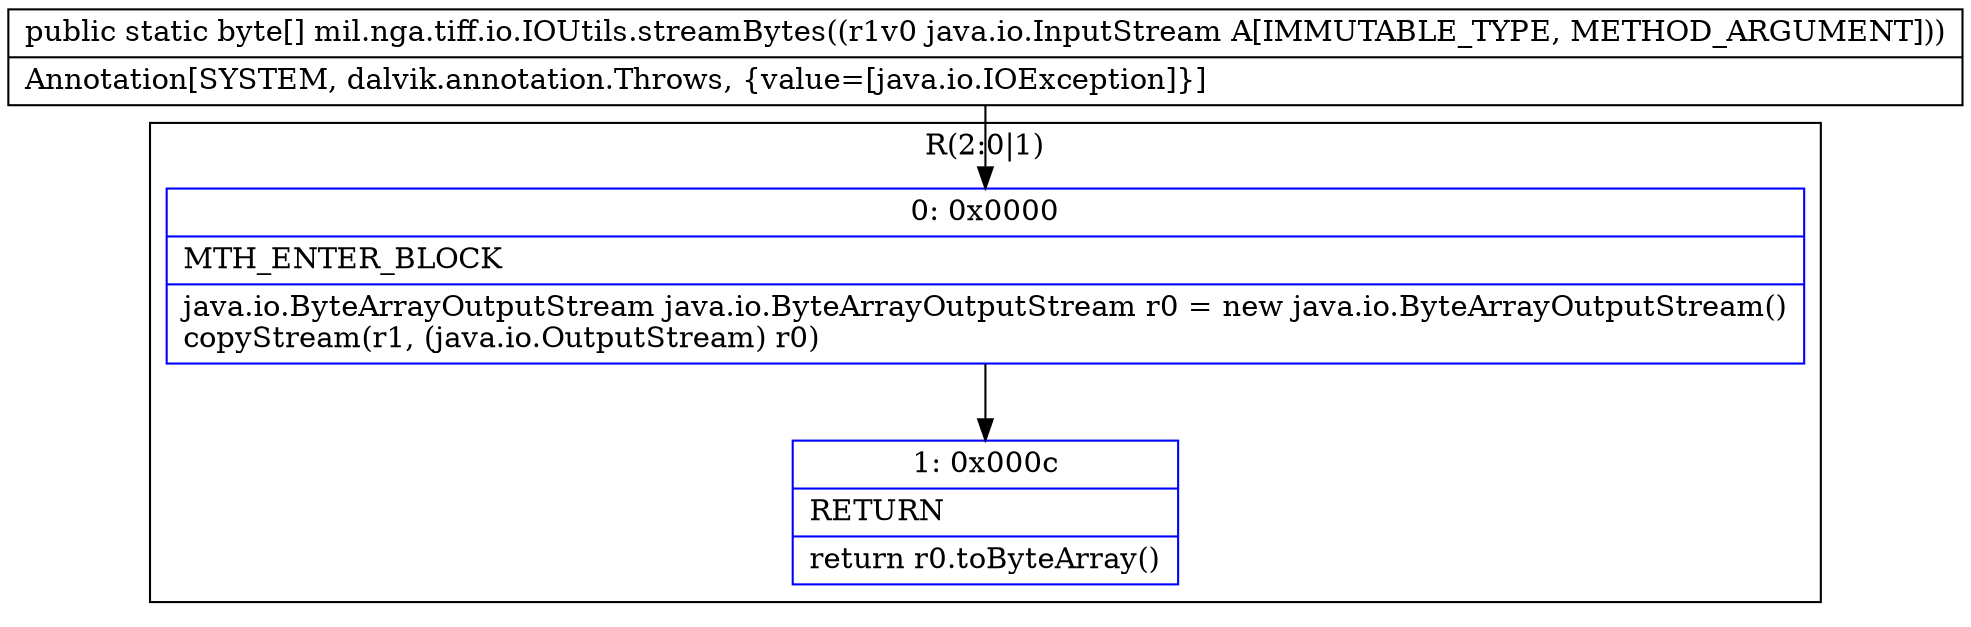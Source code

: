 digraph "CFG formil.nga.tiff.io.IOUtils.streamBytes(Ljava\/io\/InputStream;)[B" {
subgraph cluster_Region_688408626 {
label = "R(2:0|1)";
node [shape=record,color=blue];
Node_0 [shape=record,label="{0\:\ 0x0000|MTH_ENTER_BLOCK\l|java.io.ByteArrayOutputStream java.io.ByteArrayOutputStream r0 = new java.io.ByteArrayOutputStream()\lcopyStream(r1, (java.io.OutputStream) r0)\l}"];
Node_1 [shape=record,label="{1\:\ 0x000c|RETURN\l|return r0.toByteArray()\l}"];
}
MethodNode[shape=record,label="{public static byte[] mil.nga.tiff.io.IOUtils.streamBytes((r1v0 java.io.InputStream A[IMMUTABLE_TYPE, METHOD_ARGUMENT]))  | Annotation[SYSTEM, dalvik.annotation.Throws, \{value=[java.io.IOException]\}]\l}"];
MethodNode -> Node_0;
Node_0 -> Node_1;
}

